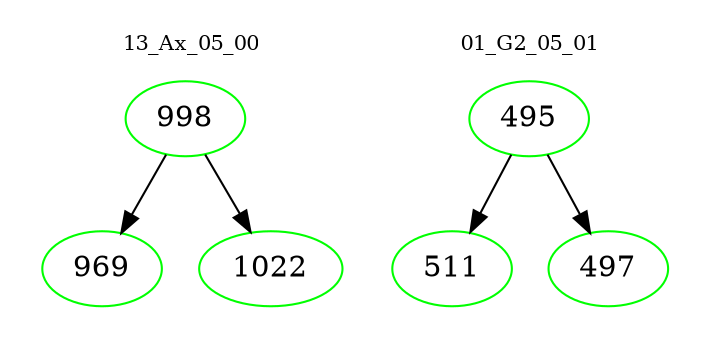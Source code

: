digraph{
subgraph cluster_0 {
color = white
label = "13_Ax_05_00";
fontsize=10;
T0_998 [label="998", color="green"]
T0_998 -> T0_969 [color="black"]
T0_969 [label="969", color="green"]
T0_998 -> T0_1022 [color="black"]
T0_1022 [label="1022", color="green"]
}
subgraph cluster_1 {
color = white
label = "01_G2_05_01";
fontsize=10;
T1_495 [label="495", color="green"]
T1_495 -> T1_511 [color="black"]
T1_511 [label="511", color="green"]
T1_495 -> T1_497 [color="black"]
T1_497 [label="497", color="green"]
}
}
